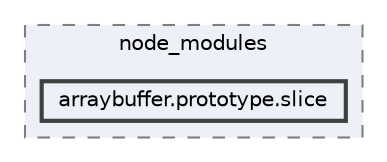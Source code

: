 digraph "pkiclassroomrescheduler/src/main/frontend/node_modules/arraybuffer.prototype.slice"
{
 // LATEX_PDF_SIZE
  bgcolor="transparent";
  edge [fontname=Helvetica,fontsize=10,labelfontname=Helvetica,labelfontsize=10];
  node [fontname=Helvetica,fontsize=10,shape=box,height=0.2,width=0.4];
  compound=true
  subgraph clusterdir_72953eda66ccb3a2722c28e1c3e6c23b {
    graph [ bgcolor="#edf0f7", pencolor="grey50", label="node_modules", fontname=Helvetica,fontsize=10 style="filled,dashed", URL="dir_72953eda66ccb3a2722c28e1c3e6c23b.html",tooltip=""]
  dir_6069f62fd45e49c9a856e282073336c1 [label="arraybuffer.prototype.slice", fillcolor="#edf0f7", color="grey25", style="filled,bold", URL="dir_6069f62fd45e49c9a856e282073336c1.html",tooltip=""];
  }
}
